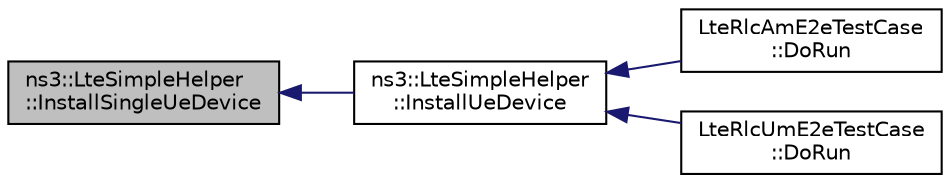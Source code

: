 digraph "ns3::LteSimpleHelper::InstallSingleUeDevice"
{
  edge [fontname="Helvetica",fontsize="10",labelfontname="Helvetica",labelfontsize="10"];
  node [fontname="Helvetica",fontsize="10",shape=record];
  rankdir="LR";
  Node1 [label="ns3::LteSimpleHelper\l::InstallSingleUeDevice",height=0.2,width=0.4,color="black", fillcolor="grey75", style="filled", fontcolor="black"];
  Node1 -> Node2 [dir="back",color="midnightblue",fontsize="10",style="solid"];
  Node2 [label="ns3::LteSimpleHelper\l::InstallUeDevice",height=0.2,width=0.4,color="black", fillcolor="white", style="filled",URL="$de/d73/classns3_1_1LteSimpleHelper.html#aa575a9480b50754a2a01e038ca5c5f27"];
  Node2 -> Node3 [dir="back",color="midnightblue",fontsize="10",style="solid"];
  Node3 [label="LteRlcAmE2eTestCase\l::DoRun",height=0.2,width=0.4,color="black", fillcolor="white", style="filled",URL="$db/d94/classLteRlcAmE2eTestCase.html#a96cf405c2fe8e9a1c878c615b185d419",tooltip="Implementation to actually run this TestCase. "];
  Node2 -> Node4 [dir="back",color="midnightblue",fontsize="10",style="solid"];
  Node4 [label="LteRlcUmE2eTestCase\l::DoRun",height=0.2,width=0.4,color="black", fillcolor="white", style="filled",URL="$d3/d91/classLteRlcUmE2eTestCase.html#afa983387e011c31df96206ec0c772127",tooltip="Implementation to actually run this TestCase. "];
}
